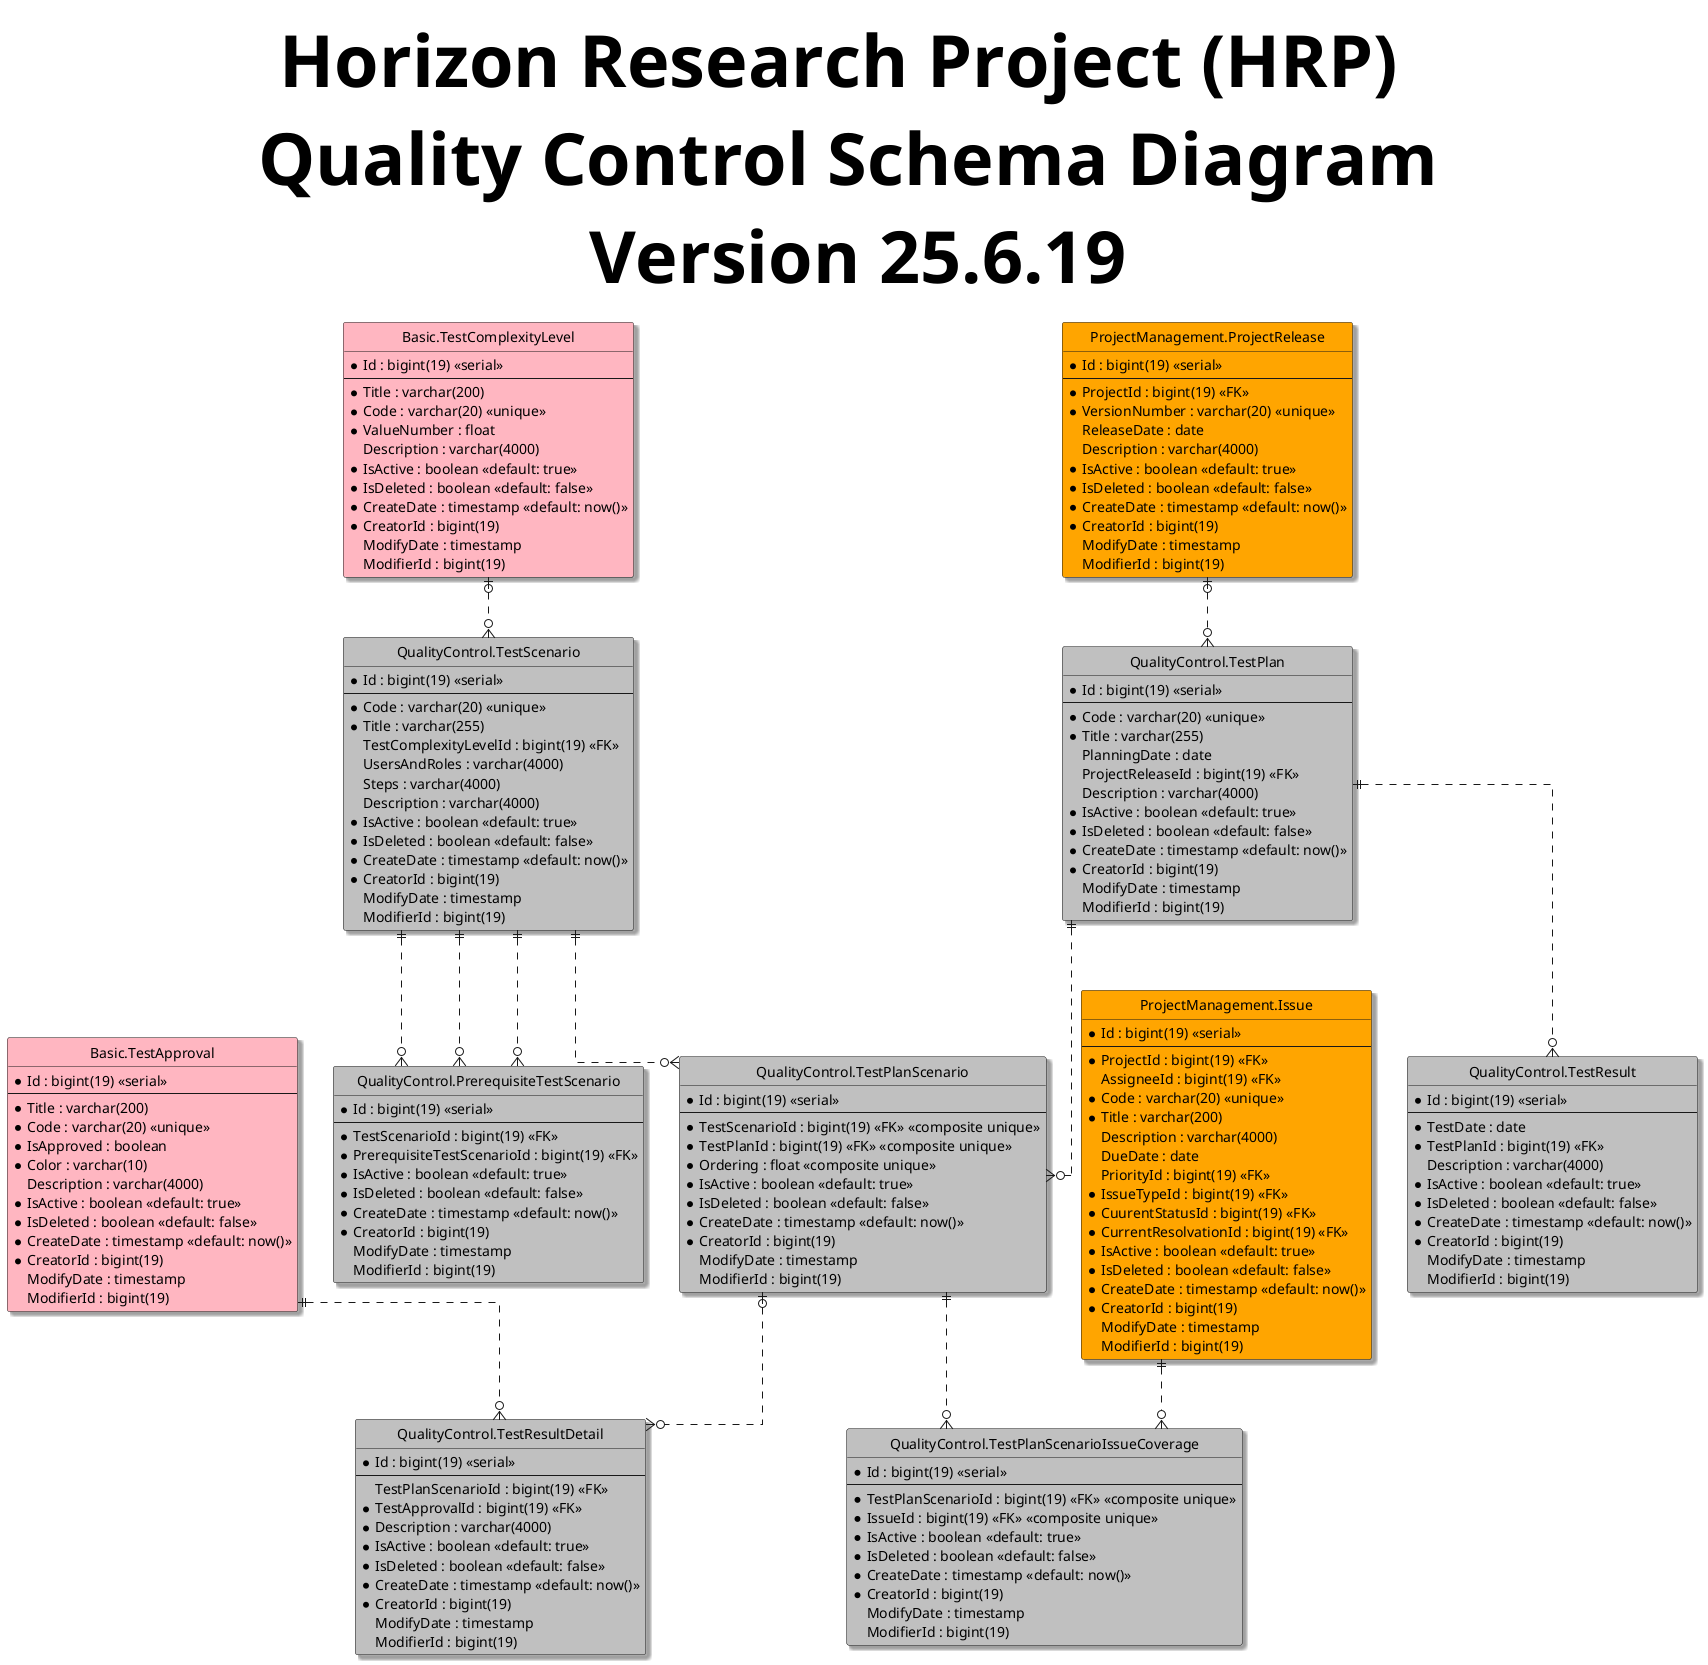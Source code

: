 @startuml
hide circle
skinparam classBackgroundColor #Business
skinparam linetype ortho
skinparam Shadowing True
skinparam TitleFontSize 72pt

title Horizon Research Project (HRP) \n Quality Control Schema Diagram \n Version 25.6.19

entity "Basic.TestApproval" as testApproval #LightPink{
  *Id : bigint(19) <<serial>>
  --
  *Title : varchar(200)
  *Code : varchar(20) <<unique>>
  *IsApproved : boolean
  *Color : varchar(10)
  Description : varchar(4000)
  *IsActive : boolean <<default: true>>
  *IsDeleted : boolean <<default: false>>
  *CreateDate : timestamp <<default: now()>>
  *CreatorId : bigint(19)
  ModifyDate : timestamp
  ModifierId : bigint(19)
}

entity "Basic.TestComplexityLevel" as testComplexityLevel #LightPink{
  *Id : bigint(19) <<serial>>
  --
  *Title : varchar(200)
  *Code : varchar(20) <<unique>>
  *ValueNumber : float
  Description : varchar(4000)
  *IsActive : boolean <<default: true>>
  *IsDeleted : boolean <<default: false>>
  *CreateDate : timestamp <<default: now()>>
  *CreatorId : bigint(19)
  ModifyDate : timestamp
  ModifierId : bigint(19)
}

entity "ProjectManagement.ProjectRelease" as release #Orange{
  *Id : bigint(19) <<serial>>
  --
  *ProjectId : bigint(19) <<FK>>
  *VersionNumber : varchar(20) <<unique>>
  ReleaseDate : date
  Description : varchar(4000)
  *IsActive : boolean <<default: true>>
  *IsDeleted : boolean <<default: false>>
  *CreateDate : timestamp <<default: now()>>
  *CreatorId : bigint(19)
  ModifyDate : timestamp
  ModifierId : bigint(19)
}

entity "ProjectManagement.Issue" as issue #Orange{
  *Id : bigint(19) <<serial>>
  --
  *ProjectId : bigint(19) <<FK>>
  AssigneeId : bigint(19) <<FK>>
  *Code : varchar(20) <<unique>>
  *Title : varchar(200)
  Description : varchar(4000)
  DueDate : date
  PriorityId : bigint(19) <<FK>>
  *IssueTypeId : bigint(19) <<FK>>
  *CuurentStatusId : bigint(19) <<FK>>
  *CurrentResolvationId : bigint(19) <<FK>>
  *IsActive : boolean <<default: true>>
  *IsDeleted : boolean <<default: false>>
  *CreateDate : timestamp <<default: now()>>
  *CreatorId : bigint(19)
  ModifyDate : timestamp
  ModifierId : bigint(19)
}

entity "QualityControl.TestScenario" as testScenario #Silver{
  *Id : bigint(19) <<serial>>
  --
  *Code : varchar(20) <<unique>>
  *Title : varchar(255)
  TestComplexityLevelId : bigint(19) <<FK>>
  UsersAndRoles : varchar(4000)
  Steps : varchar(4000)
  Description : varchar(4000)
  *IsActive : boolean <<default: true>>
  *IsDeleted : boolean <<default: false>>
  *CreateDate : timestamp <<default: now()>>
  *CreatorId : bigint(19)
  ModifyDate : timestamp
  ModifierId : bigint(19)
}

entity "QualityControl.PrerequisiteTestScenario" as prerequisiteTestScenario #Silver{
  *Id : bigint(19) <<serial>>
  --
  *TestScenarioId : bigint(19) <<FK>>
  *PrerequisiteTestScenarioId : bigint(19) <<FK>>
  *IsActive : boolean <<default: true>>
  *IsDeleted : boolean <<default: false>>
  *CreateDate : timestamp <<default: now()>>
  *CreatorId : bigint(19)
  ModifyDate : timestamp
  ModifierId : bigint(19)
}

entity "QualityControl.TestPlan" as testPlan #Silver{
  *Id : bigint(19) <<serial>>
  --
  *Code : varchar(20) <<unique>>
  *Title : varchar(255)
  PlanningDate : date
  ProjectReleaseId : bigint(19) <<FK>>
  Description : varchar(4000)
  *IsActive : boolean <<default: true>>
  *IsDeleted : boolean <<default: false>>
  *CreateDate : timestamp <<default: now()>>
  *CreatorId : bigint(19)
  ModifyDate : timestamp
  ModifierId : bigint(19)
}

entity "QualityControl.TestPlanScenario" as testPlanScenario #Silver{
  *Id : bigint(19) <<serial>>
  --
  *TestScenarioId : bigint(19) <<FK>> <<composite unique>>
  *TestPlanId : bigint(19) <<FK>> <<composite unique>>
  *Ordering : float <<composite unique>>
  *IsActive : boolean <<default: true>>
  *IsDeleted : boolean <<default: false>>
  *CreateDate : timestamp <<default: now()>>
  *CreatorId : bigint(19)
  ModifyDate : timestamp
  ModifierId : bigint(19)
}

entity "QualityControl.TestPlanScenarioIssueCoverage" as testPlanScenarioIssueCoverage #Silver{
  *Id : bigint(19) <<serial>>
  --
  *TestPlanScenarioId : bigint(19) <<FK>> <<composite unique>>
  *IssueId : bigint(19) <<FK>> <<composite unique>>
  *IsActive : boolean <<default: true>>
  *IsDeleted : boolean <<default: false>>
  *CreateDate : timestamp <<default: now()>>
  *CreatorId : bigint(19)
  ModifyDate : timestamp
  ModifierId : bigint(19)
}

entity "QualityControl.TestResult" as testResult #Silver{
  *Id : bigint(19) <<serial>>
  --
  *TestDate : date
  *TestPlanId : bigint(19) <<FK>>
  Description : varchar(4000)
  *IsActive : boolean <<default: true>>
  *IsDeleted : boolean <<default: false>>
  *CreateDate : timestamp <<default: now()>>
  *CreatorId : bigint(19)
  ModifyDate : timestamp
  ModifierId : bigint(19)
}

entity "QualityControl.TestResultDetail" as testResultDetail #Silver{
  *Id : bigint(19) <<serial>>
  --
  TestPlanScenarioId : bigint(19) <<FK>>
  *TestApprovalId : bigint(19) <<FK>>
  *Description : varchar(4000)
  *IsActive : boolean <<default: true>>
  *IsDeleted : boolean <<default: false>>
  *CreateDate : timestamp <<default: now()>>
  *CreatorId : bigint(19)
  ModifyDate : timestamp
  ModifierId : bigint(19)
}

testComplexityLevel |o..o{ testScenario
testScenario ||..o{ prerequisiteTestScenario
testScenario ||..o{ prerequisiteTestScenario
testScenario ||..o{ prerequisiteTestScenario
release |o..o{ testPlan
testScenario ||..o{ testPlanScenario
testPlan ||..o{ testPlanScenario
testPlanScenario ||..o{ testPlanScenarioIssueCoverage
issue ||..o{ testPlanScenarioIssueCoverage
testPlan ||..o{ testResult
testPlanScenario |o..o{ testResultDetail
testApproval ||..o{ testResultDetail

@enduml